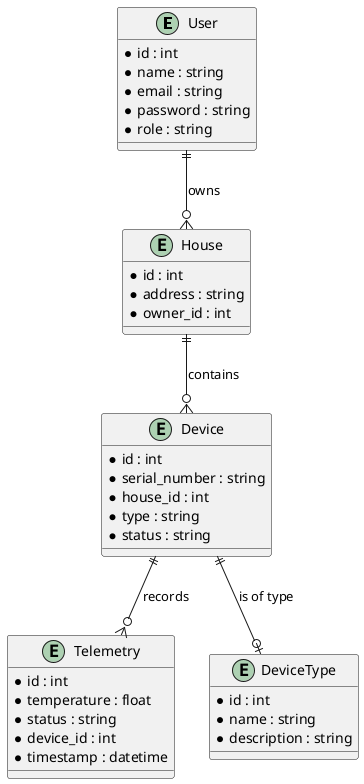 @startuml

entity User {
  * id : int
  * name : string
  * email : string
  * password : string
  * role : string
}

entity House {
  * id : int
  * address : string
  * owner_id : int
}

entity Telemetry {
  * id : int
  * temperature : float
  * status : string
  * device_id : int
  * timestamp : datetime
}

entity Device {
  * id : int
  * serial_number : string
  * house_id : int
  * type : string
  * status : string
}

entity DeviceType {
  * id : int
  * name : string
  * description : string
}

User ||--o{ House : "owns"
House ||--o{ Device : "contains"
Device ||--o{ Telemetry : "records"
Device ||--o| DeviceType : "is of type"

@enduml